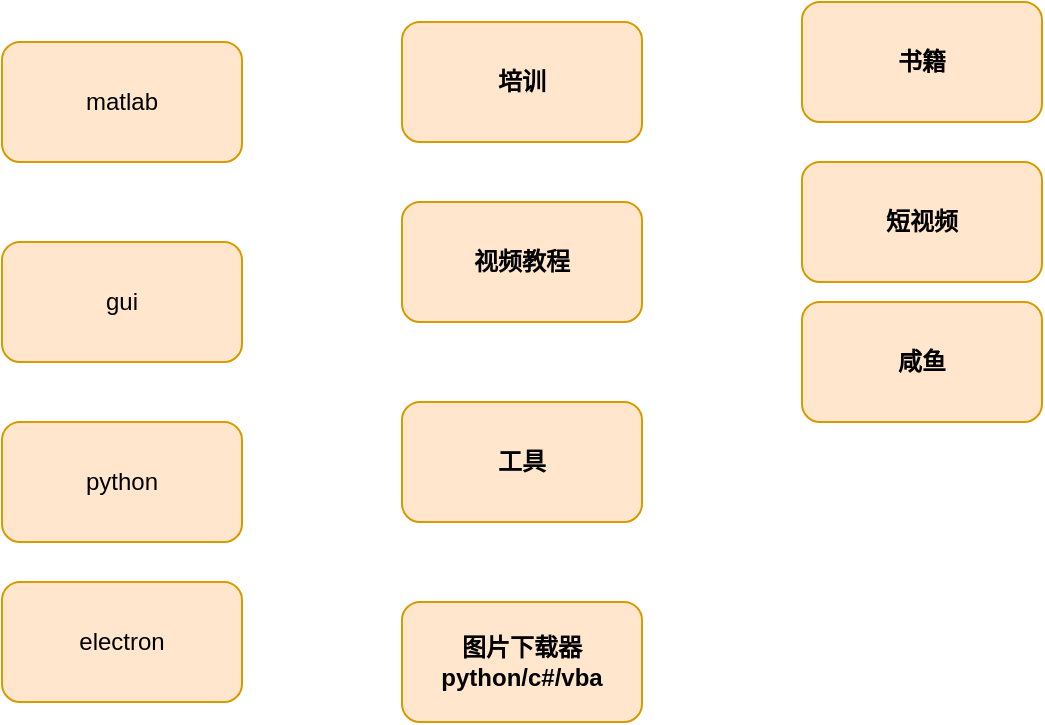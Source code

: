 <mxfile version="12.1.2" type="github" pages="1">
  <diagram id="v0aDKgJK21_tez0SBdlP" name="Page-1">
    <mxGraphModel dx="1302" dy="847" grid="1" gridSize="10" guides="1" tooltips="1" connect="1" arrows="1" fold="1" page="1" pageScale="1" pageWidth="827" pageHeight="1169" math="0" shadow="0">
      <root>
        <mxCell id="0"/>
        <mxCell id="1" parent="0"/>
        <mxCell id="4lSk_yB9vL9-ZRo8prOx-1" value="matlab" style="rounded=1;whiteSpace=wrap;html=1;fillColor=#ffe6cc;strokeColor=#d79b00;" vertex="1" parent="1">
          <mxGeometry x="90" y="220" width="120" height="60" as="geometry"/>
        </mxCell>
        <mxCell id="4lSk_yB9vL9-ZRo8prOx-2" value="gui" style="rounded=1;whiteSpace=wrap;html=1;fillColor=#ffe6cc;strokeColor=#d79b00;" vertex="1" parent="1">
          <mxGeometry x="90" y="320" width="120" height="60" as="geometry"/>
        </mxCell>
        <mxCell id="4lSk_yB9vL9-ZRo8prOx-3" value="培训" style="rounded=1;whiteSpace=wrap;html=1;fillColor=#ffe6cc;strokeColor=#d79b00;fontStyle=1" vertex="1" parent="1">
          <mxGeometry x="290" y="210" width="120" height="60" as="geometry"/>
        </mxCell>
        <mxCell id="4lSk_yB9vL9-ZRo8prOx-4" value="视频教程" style="rounded=1;whiteSpace=wrap;html=1;fillColor=#ffe6cc;strokeColor=#d79b00;fontStyle=1" vertex="1" parent="1">
          <mxGeometry x="290" y="300" width="120" height="60" as="geometry"/>
        </mxCell>
        <mxCell id="4lSk_yB9vL9-ZRo8prOx-6" value="书籍" style="rounded=1;whiteSpace=wrap;html=1;fillColor=#ffe6cc;strokeColor=#d79b00;fontStyle=1" vertex="1" parent="1">
          <mxGeometry x="490" y="200" width="120" height="60" as="geometry"/>
        </mxCell>
        <mxCell id="4lSk_yB9vL9-ZRo8prOx-7" value="短视频" style="rounded=1;whiteSpace=wrap;html=1;fillColor=#ffe6cc;strokeColor=#d79b00;fontStyle=1" vertex="1" parent="1">
          <mxGeometry x="490" y="280" width="120" height="60" as="geometry"/>
        </mxCell>
        <mxCell id="4lSk_yB9vL9-ZRo8prOx-8" value="咸鱼" style="rounded=1;whiteSpace=wrap;html=1;fillColor=#ffe6cc;strokeColor=#d79b00;fontStyle=1" vertex="1" parent="1">
          <mxGeometry x="490" y="350" width="120" height="60" as="geometry"/>
        </mxCell>
        <mxCell id="4lSk_yB9vL9-ZRo8prOx-9" value="工具" style="rounded=1;whiteSpace=wrap;html=1;fillColor=#ffe6cc;strokeColor=#d79b00;fontStyle=1" vertex="1" parent="1">
          <mxGeometry x="290" y="400" width="120" height="60" as="geometry"/>
        </mxCell>
        <mxCell id="4lSk_yB9vL9-ZRo8prOx-11" value="图片下载器&lt;br&gt;python/c#/vba" style="rounded=1;whiteSpace=wrap;html=1;fillColor=#ffe6cc;strokeColor=#d79b00;fontStyle=1" vertex="1" parent="1">
          <mxGeometry x="290" y="500" width="120" height="60" as="geometry"/>
        </mxCell>
        <mxCell id="4lSk_yB9vL9-ZRo8prOx-12" value="python" style="rounded=1;whiteSpace=wrap;html=1;fillColor=#ffe6cc;strokeColor=#d79b00;" vertex="1" parent="1">
          <mxGeometry x="90" y="410" width="120" height="60" as="geometry"/>
        </mxCell>
        <mxCell id="4lSk_yB9vL9-ZRo8prOx-13" value="electron" style="rounded=1;whiteSpace=wrap;html=1;fillColor=#ffe6cc;strokeColor=#d79b00;" vertex="1" parent="1">
          <mxGeometry x="90" y="490" width="120" height="60" as="geometry"/>
        </mxCell>
      </root>
    </mxGraphModel>
  </diagram>
</mxfile>
